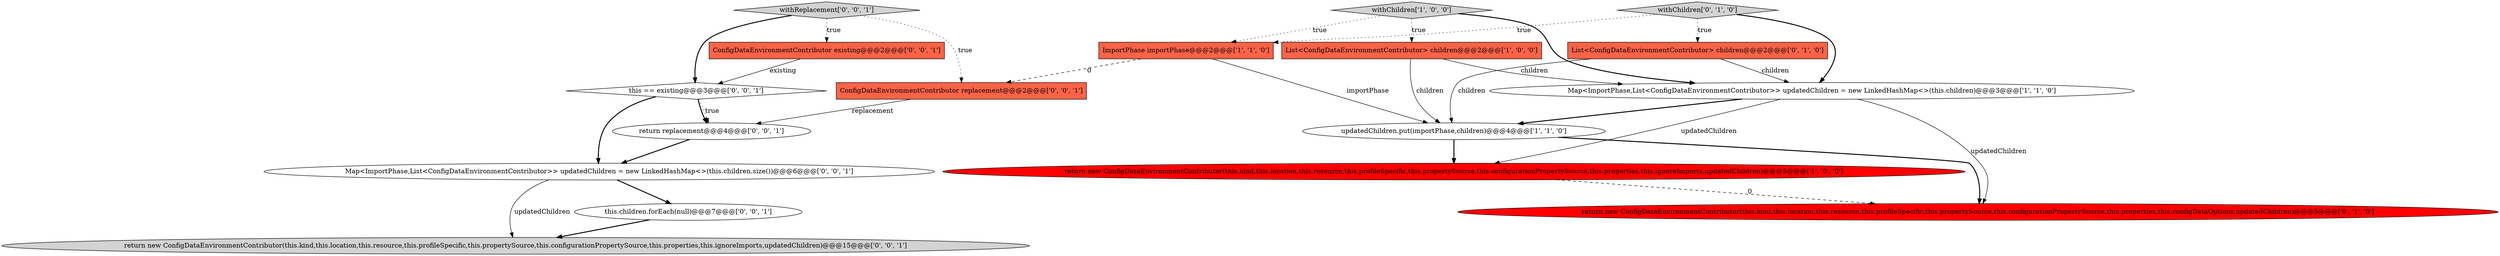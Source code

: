 digraph {
13 [style = filled, label = "Map<ImportPhase,List<ConfigDataEnvironmentContributor>> updatedChildren = new LinkedHashMap<>(this.children.size())@@@6@@@['0', '0', '1']", fillcolor = white, shape = ellipse image = "AAA0AAABBB3BBB"];
9 [style = filled, label = "this == existing@@@3@@@['0', '0', '1']", fillcolor = white, shape = diamond image = "AAA0AAABBB3BBB"];
1 [style = filled, label = "List<ConfigDataEnvironmentContributor> children@@@2@@@['1', '0', '0']", fillcolor = tomato, shape = box image = "AAA0AAABBB1BBB"];
8 [style = filled, label = "return new ConfigDataEnvironmentContributor(this.kind,this.location,this.resource,this.profileSpecific,this.propertySource,this.configurationPropertySource,this.properties,this.configDataOptions,updatedChildren)@@@5@@@['0', '1', '0']", fillcolor = red, shape = ellipse image = "AAA1AAABBB2BBB"];
10 [style = filled, label = "return replacement@@@4@@@['0', '0', '1']", fillcolor = white, shape = ellipse image = "AAA0AAABBB3BBB"];
11 [style = filled, label = "this.children.forEach(null)@@@7@@@['0', '0', '1']", fillcolor = white, shape = ellipse image = "AAA0AAABBB3BBB"];
14 [style = filled, label = "withReplacement['0', '0', '1']", fillcolor = lightgray, shape = diamond image = "AAA0AAABBB3BBB"];
4 [style = filled, label = "ImportPhase importPhase@@@2@@@['1', '1', '0']", fillcolor = tomato, shape = box image = "AAA0AAABBB1BBB"];
6 [style = filled, label = "List<ConfigDataEnvironmentContributor> children@@@2@@@['0', '1', '0']", fillcolor = tomato, shape = box image = "AAA0AAABBB2BBB"];
12 [style = filled, label = "return new ConfigDataEnvironmentContributor(this.kind,this.location,this.resource,this.profileSpecific,this.propertySource,this.configurationPropertySource,this.properties,this.ignoreImports,updatedChildren)@@@15@@@['0', '0', '1']", fillcolor = lightgray, shape = ellipse image = "AAA0AAABBB3BBB"];
2 [style = filled, label = "withChildren['1', '0', '0']", fillcolor = lightgray, shape = diamond image = "AAA0AAABBB1BBB"];
15 [style = filled, label = "ConfigDataEnvironmentContributor existing@@@2@@@['0', '0', '1']", fillcolor = tomato, shape = box image = "AAA0AAABBB3BBB"];
5 [style = filled, label = "Map<ImportPhase,List<ConfigDataEnvironmentContributor>> updatedChildren = new LinkedHashMap<>(this.children)@@@3@@@['1', '1', '0']", fillcolor = white, shape = ellipse image = "AAA0AAABBB1BBB"];
16 [style = filled, label = "ConfigDataEnvironmentContributor replacement@@@2@@@['0', '0', '1']", fillcolor = tomato, shape = box image = "AAA0AAABBB3BBB"];
0 [style = filled, label = "updatedChildren.put(importPhase,children)@@@4@@@['1', '1', '0']", fillcolor = white, shape = ellipse image = "AAA0AAABBB1BBB"];
3 [style = filled, label = "return new ConfigDataEnvironmentContributor(this.kind,this.location,this.resource,this.profileSpecific,this.propertySource,this.configurationPropertySource,this.properties,this.ignoreImports,updatedChildren)@@@5@@@['1', '0', '0']", fillcolor = red, shape = ellipse image = "AAA1AAABBB1BBB"];
7 [style = filled, label = "withChildren['0', '1', '0']", fillcolor = lightgray, shape = diamond image = "AAA0AAABBB2BBB"];
0->3 [style = bold, label=""];
5->8 [style = solid, label="updatedChildren"];
7->6 [style = dotted, label="true"];
1->5 [style = solid, label="children"];
5->3 [style = solid, label="updatedChildren"];
4->16 [style = dashed, label="0"];
1->0 [style = solid, label="children"];
11->12 [style = bold, label=""];
15->9 [style = solid, label="existing"];
6->5 [style = solid, label="children"];
9->10 [style = bold, label=""];
13->11 [style = bold, label=""];
14->16 [style = dotted, label="true"];
14->15 [style = dotted, label="true"];
13->12 [style = solid, label="updatedChildren"];
7->5 [style = bold, label=""];
5->0 [style = bold, label=""];
10->13 [style = bold, label=""];
2->1 [style = dotted, label="true"];
2->4 [style = dotted, label="true"];
7->4 [style = dotted, label="true"];
6->0 [style = solid, label="children"];
0->8 [style = bold, label=""];
3->8 [style = dashed, label="0"];
4->0 [style = solid, label="importPhase"];
14->9 [style = bold, label=""];
9->10 [style = dotted, label="true"];
16->10 [style = solid, label="replacement"];
2->5 [style = bold, label=""];
9->13 [style = bold, label=""];
}
